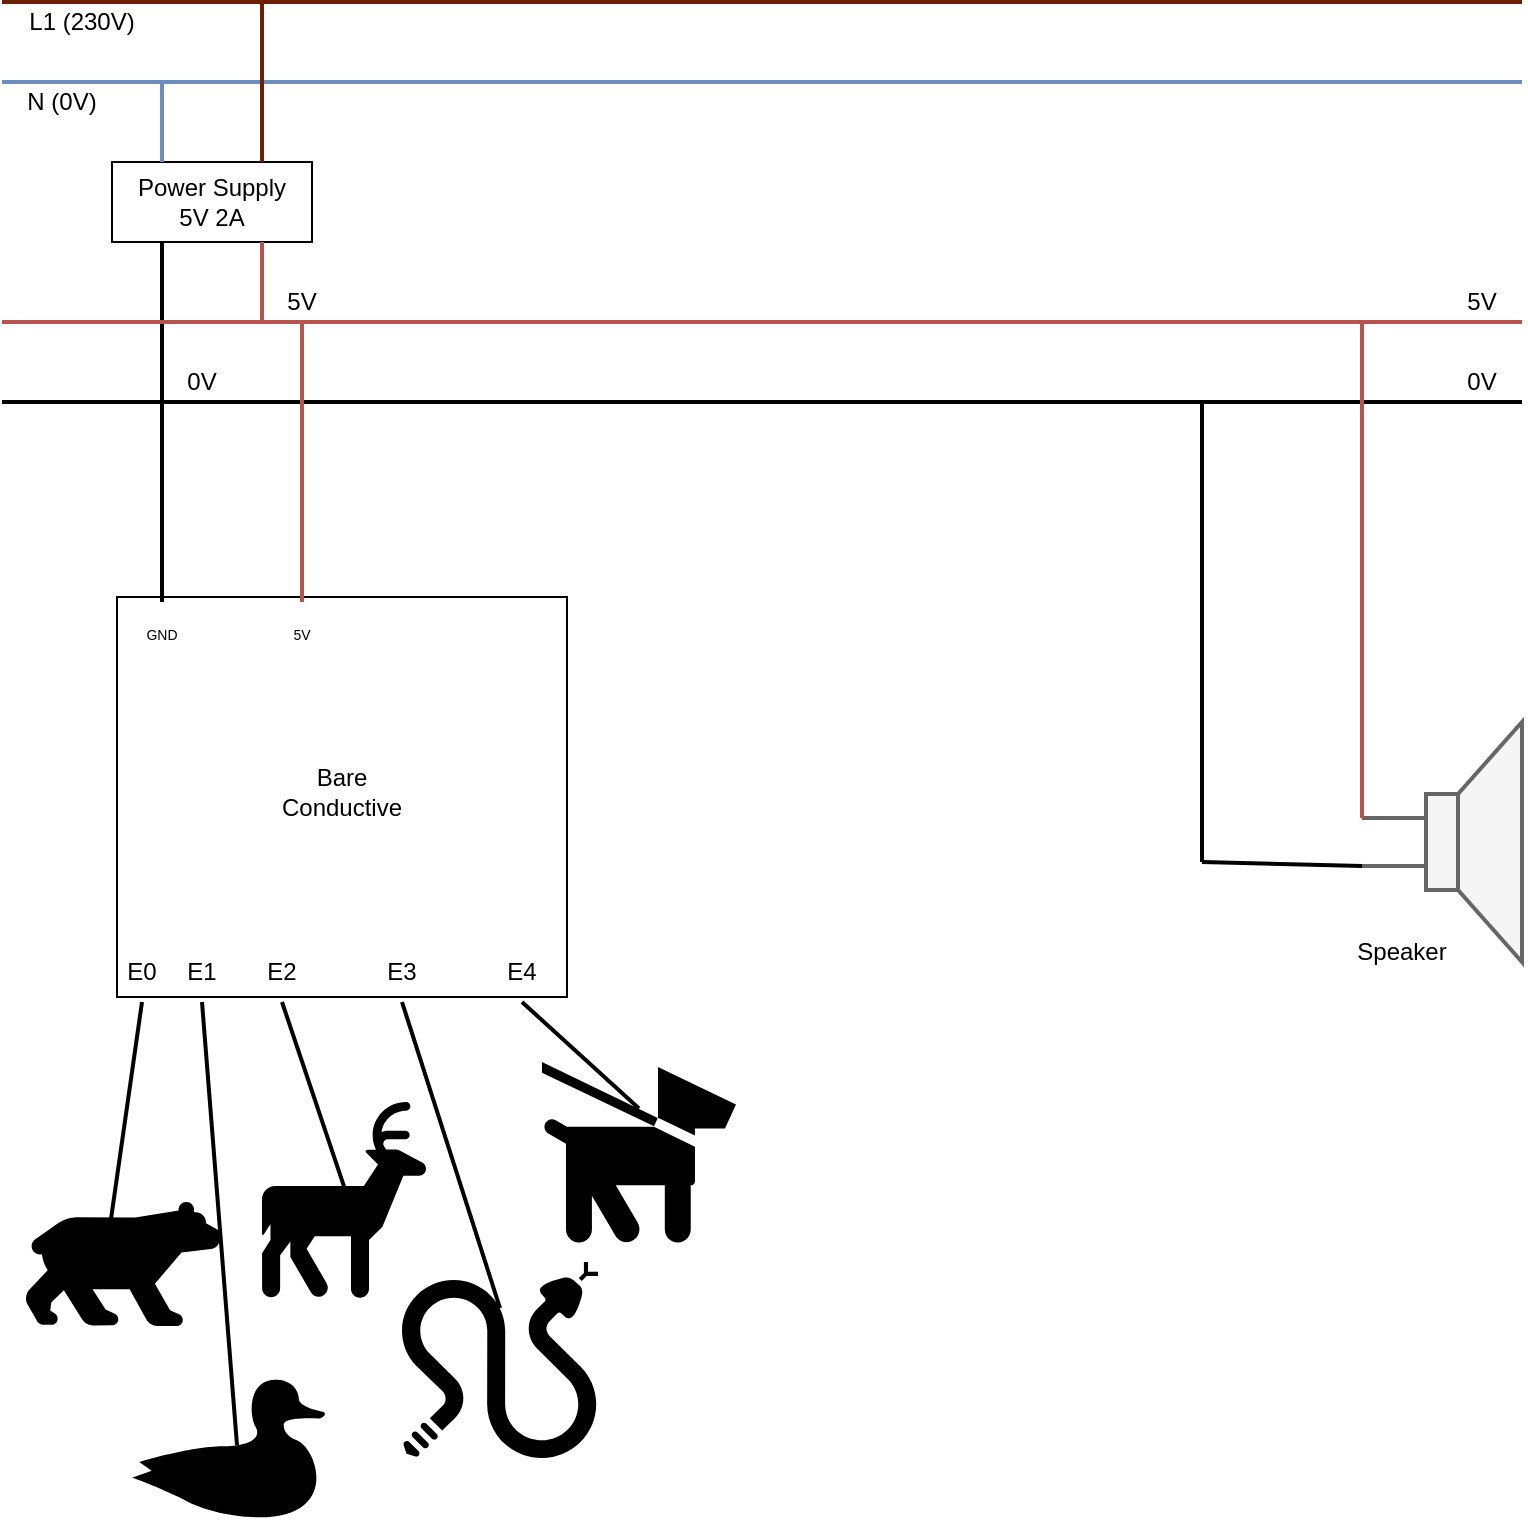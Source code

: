 <mxfile version="23.1.5" type="device">
  <diagram name="V2" id="xazSntdLqJKF5WuCdxwc">
    <mxGraphModel dx="1222" dy="697" grid="1" gridSize="10" guides="1" tooltips="1" connect="1" arrows="1" fold="1" page="1" pageScale="1" pageWidth="850" pageHeight="1100" math="0" shadow="0">
      <root>
        <mxCell id="hVDaip0IasZPoEA9I7b5-0" />
        <mxCell id="hVDaip0IasZPoEA9I7b5-1" parent="hVDaip0IasZPoEA9I7b5-0" />
        <mxCell id="hVDaip0IasZPoEA9I7b5-3" value="" style="endArrow=none;html=1;rounded=0;strokeWidth=2;fillColor=#a0522d;strokeColor=#6D1F00;" parent="hVDaip0IasZPoEA9I7b5-1" edge="1">
          <mxGeometry width="50" height="50" relative="1" as="geometry">
            <mxPoint x="40" y="40" as="sourcePoint" />
            <mxPoint x="800" y="40" as="targetPoint" />
          </mxGeometry>
        </mxCell>
        <mxCell id="hVDaip0IasZPoEA9I7b5-4" value="" style="endArrow=none;html=1;rounded=0;strokeWidth=2;fillColor=#dae8fc;strokeColor=#6c8ebf;" parent="hVDaip0IasZPoEA9I7b5-1" edge="1">
          <mxGeometry width="50" height="50" relative="1" as="geometry">
            <mxPoint x="40" y="80" as="sourcePoint" />
            <mxPoint x="800" y="80" as="targetPoint" />
          </mxGeometry>
        </mxCell>
        <mxCell id="hVDaip0IasZPoEA9I7b5-5" value="L1 (230V)" style="text;html=1;strokeColor=none;fillColor=none;align=center;verticalAlign=middle;whiteSpace=wrap;rounded=0;" parent="hVDaip0IasZPoEA9I7b5-1" vertex="1">
          <mxGeometry x="40" y="40" width="80" height="20" as="geometry" />
        </mxCell>
        <mxCell id="hVDaip0IasZPoEA9I7b5-6" value="N (0V)" style="text;html=1;strokeColor=none;fillColor=none;align=center;verticalAlign=middle;whiteSpace=wrap;rounded=0;" parent="hVDaip0IasZPoEA9I7b5-1" vertex="1">
          <mxGeometry x="40" y="80" width="60" height="20" as="geometry" />
        </mxCell>
        <mxCell id="hVDaip0IasZPoEA9I7b5-7" value="Power Supply&lt;br&gt;5V 2A" style="rounded=0;whiteSpace=wrap;html=1;" parent="hVDaip0IasZPoEA9I7b5-1" vertex="1">
          <mxGeometry x="95" y="120" width="100" height="40" as="geometry" />
        </mxCell>
        <mxCell id="hVDaip0IasZPoEA9I7b5-8" value="" style="endArrow=none;html=1;rounded=0;exitX=0.25;exitY=0;exitDx=0;exitDy=0;strokeWidth=2;fillColor=#dae8fc;strokeColor=#6c8ebf;" parent="hVDaip0IasZPoEA9I7b5-1" source="hVDaip0IasZPoEA9I7b5-7" edge="1">
          <mxGeometry width="50" height="50" relative="1" as="geometry">
            <mxPoint x="50" y="310" as="sourcePoint" />
            <mxPoint x="120" y="80" as="targetPoint" />
          </mxGeometry>
        </mxCell>
        <mxCell id="hVDaip0IasZPoEA9I7b5-9" value="" style="endArrow=none;html=1;rounded=0;exitX=0.75;exitY=0;exitDx=0;exitDy=0;strokeWidth=2;fillColor=#a0522d;strokeColor=#6D1F00;" parent="hVDaip0IasZPoEA9I7b5-1" source="hVDaip0IasZPoEA9I7b5-7" edge="1">
          <mxGeometry width="50" height="50" relative="1" as="geometry">
            <mxPoint x="175" y="90" as="sourcePoint" />
            <mxPoint x="170" y="40" as="targetPoint" />
          </mxGeometry>
        </mxCell>
        <mxCell id="hVDaip0IasZPoEA9I7b5-10" value="" style="endArrow=none;html=1;rounded=0;entryX=0.25;entryY=1;entryDx=0;entryDy=0;strokeWidth=2;" parent="hVDaip0IasZPoEA9I7b5-1" target="hVDaip0IasZPoEA9I7b5-7" edge="1">
          <mxGeometry width="50" height="50" relative="1" as="geometry">
            <mxPoint x="800" y="240" as="sourcePoint" />
            <mxPoint x="150" y="220" as="targetPoint" />
            <Array as="points">
              <mxPoint x="120" y="240" />
            </Array>
          </mxGeometry>
        </mxCell>
        <mxCell id="hVDaip0IasZPoEA9I7b5-11" value="" style="endArrow=none;html=1;rounded=0;entryX=0.75;entryY=1;entryDx=0;entryDy=0;strokeWidth=2;fillColor=#f8cecc;strokeColor=#b85450;" parent="hVDaip0IasZPoEA9I7b5-1" target="hVDaip0IasZPoEA9I7b5-7" edge="1">
          <mxGeometry width="50" height="50" relative="1" as="geometry">
            <mxPoint x="800" y="200" as="sourcePoint" />
            <mxPoint x="180" y="220" as="targetPoint" />
            <Array as="points">
              <mxPoint x="170" y="200" />
            </Array>
          </mxGeometry>
        </mxCell>
        <mxCell id="hVDaip0IasZPoEA9I7b5-12" value="5V" style="text;html=1;strokeColor=none;fillColor=none;align=center;verticalAlign=middle;whiteSpace=wrap;rounded=0;" parent="hVDaip0IasZPoEA9I7b5-1" vertex="1">
          <mxGeometry x="170" y="180" width="40" height="20" as="geometry" />
        </mxCell>
        <mxCell id="hVDaip0IasZPoEA9I7b5-13" value="0V" style="text;html=1;strokeColor=none;fillColor=none;align=center;verticalAlign=middle;whiteSpace=wrap;rounded=0;" parent="hVDaip0IasZPoEA9I7b5-1" vertex="1">
          <mxGeometry x="120" y="220" width="40" height="20" as="geometry" />
        </mxCell>
        <mxCell id="hVDaip0IasZPoEA9I7b5-15" value="" style="endArrow=none;html=1;rounded=0;strokeWidth=2;" parent="hVDaip0IasZPoEA9I7b5-1" edge="1">
          <mxGeometry width="50" height="50" relative="1" as="geometry">
            <mxPoint x="730" y="240" as="sourcePoint" />
            <mxPoint x="730" y="240" as="targetPoint" />
          </mxGeometry>
        </mxCell>
        <mxCell id="hVDaip0IasZPoEA9I7b5-18" value="" style="endArrow=none;html=1;rounded=0;strokeWidth=2;" parent="hVDaip0IasZPoEA9I7b5-1" edge="1">
          <mxGeometry width="50" height="50" relative="1" as="geometry">
            <mxPoint x="40" y="240" as="sourcePoint" />
            <mxPoint x="120" y="240" as="targetPoint" />
          </mxGeometry>
        </mxCell>
        <mxCell id="hVDaip0IasZPoEA9I7b5-19" value="" style="endArrow=none;html=1;rounded=0;fillColor=#f8cecc;strokeColor=#b85450;strokeWidth=2;" parent="hVDaip0IasZPoEA9I7b5-1" edge="1">
          <mxGeometry width="50" height="50" relative="1" as="geometry">
            <mxPoint x="40" y="200" as="sourcePoint" />
            <mxPoint x="170" y="200" as="targetPoint" />
          </mxGeometry>
        </mxCell>
        <mxCell id="hVDaip0IasZPoEA9I7b5-21" value="" style="endArrow=none;html=1;rounded=0;strokeWidth=2;" parent="hVDaip0IasZPoEA9I7b5-1" edge="1">
          <mxGeometry width="50" height="50" relative="1" as="geometry">
            <mxPoint x="120" y="280" as="sourcePoint" />
            <mxPoint x="120" y="240" as="targetPoint" />
          </mxGeometry>
        </mxCell>
        <mxCell id="hVDaip0IasZPoEA9I7b5-22" value="" style="endArrow=none;html=1;rounded=0;strokeWidth=2;fillColor=#f8cecc;strokeColor=#b85450;" parent="hVDaip0IasZPoEA9I7b5-1" edge="1">
          <mxGeometry width="50" height="50" relative="1" as="geometry">
            <mxPoint x="190" y="280" as="sourcePoint" />
            <mxPoint x="190" y="200" as="targetPoint" />
          </mxGeometry>
        </mxCell>
        <mxCell id="hVDaip0IasZPoEA9I7b5-26" value="" style="pointerEvents=1;verticalLabelPosition=bottom;shadow=0;dashed=0;align=center;html=1;verticalAlign=top;shape=mxgraph.electrical.electro-mechanical.loudspeaker;fillColor=#f5f5f5;fontColor=#333333;strokeColor=#666666;strokeWidth=2;" parent="hVDaip0IasZPoEA9I7b5-1" vertex="1">
          <mxGeometry x="720" y="400" width="80" height="120" as="geometry" />
        </mxCell>
        <mxCell id="YzSw_B4QZBqDwRmD1GTX-1" value="Speaker" style="rounded=0;whiteSpace=wrap;html=1;fillColor=none;strokeColor=none;" parent="hVDaip0IasZPoEA9I7b5-1" vertex="1">
          <mxGeometry x="710" y="500" width="60" height="30" as="geometry" />
        </mxCell>
        <mxCell id="YzSw_B4QZBqDwRmD1GTX-10" value="5V" style="text;html=1;strokeColor=none;fillColor=none;align=center;verticalAlign=middle;whiteSpace=wrap;rounded=0;" parent="hVDaip0IasZPoEA9I7b5-1" vertex="1">
          <mxGeometry x="760" y="180" width="40" height="20" as="geometry" />
        </mxCell>
        <mxCell id="YzSw_B4QZBqDwRmD1GTX-11" value="0V" style="text;html=1;strokeColor=none;fillColor=none;align=center;verticalAlign=middle;whiteSpace=wrap;rounded=0;" parent="hVDaip0IasZPoEA9I7b5-1" vertex="1">
          <mxGeometry x="760" y="220" width="40" height="20" as="geometry" />
        </mxCell>
        <mxCell id="Npy4qoXU-be4u3-dqfKq-2" value="" style="endArrow=none;html=1;rounded=0;exitX=0;exitY=0.6;exitDx=0;exitDy=0;exitPerimeter=0;strokeWidth=2;" edge="1" parent="hVDaip0IasZPoEA9I7b5-1" source="hVDaip0IasZPoEA9I7b5-26">
          <mxGeometry width="50" height="50" relative="1" as="geometry">
            <mxPoint x="410" y="490" as="sourcePoint" />
            <mxPoint x="640" y="470" as="targetPoint" />
          </mxGeometry>
        </mxCell>
        <mxCell id="Npy4qoXU-be4u3-dqfKq-3" value="" style="endArrow=none;html=1;rounded=0;strokeWidth=2;" edge="1" parent="hVDaip0IasZPoEA9I7b5-1">
          <mxGeometry width="50" height="50" relative="1" as="geometry">
            <mxPoint x="640" y="470" as="sourcePoint" />
            <mxPoint x="640" y="240" as="targetPoint" />
          </mxGeometry>
        </mxCell>
        <mxCell id="Npy4qoXU-be4u3-dqfKq-4" value="" style="endArrow=none;html=1;rounded=0;fillColor=#f8cecc;strokeColor=#b85450;exitX=0;exitY=0.4;exitDx=0;exitDy=0;exitPerimeter=0;strokeWidth=2;" edge="1" parent="hVDaip0IasZPoEA9I7b5-1" source="hVDaip0IasZPoEA9I7b5-26">
          <mxGeometry width="50" height="50" relative="1" as="geometry">
            <mxPoint x="410" y="490" as="sourcePoint" />
            <mxPoint x="720" y="200" as="targetPoint" />
          </mxGeometry>
        </mxCell>
        <mxCell id="Npy4qoXU-be4u3-dqfKq-6" value="" style="rounded=0;whiteSpace=wrap;html=1;rotation=90;" vertex="1" parent="hVDaip0IasZPoEA9I7b5-1">
          <mxGeometry x="110" y="325" width="200" height="225" as="geometry" />
        </mxCell>
        <mxCell id="Npy4qoXU-be4u3-dqfKq-7" value="Bare Conductive" style="text;html=1;align=center;verticalAlign=middle;whiteSpace=wrap;rounded=0;" vertex="1" parent="hVDaip0IasZPoEA9I7b5-1">
          <mxGeometry x="180" y="420" width="60" height="30" as="geometry" />
        </mxCell>
        <mxCell id="Npy4qoXU-be4u3-dqfKq-8" value="&lt;font style=&quot;font-size: 7px;&quot;&gt;5V&lt;/font&gt;" style="text;html=1;align=center;verticalAlign=middle;whiteSpace=wrap;rounded=0;" vertex="1" parent="hVDaip0IasZPoEA9I7b5-1">
          <mxGeometry x="160" y="340" width="60" height="30" as="geometry" />
        </mxCell>
        <mxCell id="Npy4qoXU-be4u3-dqfKq-9" value="&lt;font style=&quot;font-size: 7px;&quot;&gt;GND&lt;/font&gt;" style="text;html=1;align=center;verticalAlign=middle;whiteSpace=wrap;rounded=0;" vertex="1" parent="hVDaip0IasZPoEA9I7b5-1">
          <mxGeometry x="90" y="340" width="60" height="30" as="geometry" />
        </mxCell>
        <mxCell id="Npy4qoXU-be4u3-dqfKq-10" value="" style="endArrow=none;html=1;rounded=0;strokeWidth=2;" edge="1" parent="hVDaip0IasZPoEA9I7b5-1" target="Npy4qoXU-be4u3-dqfKq-9">
          <mxGeometry width="50" height="50" relative="1" as="geometry">
            <mxPoint x="120" y="280" as="sourcePoint" />
            <mxPoint x="240" y="280" as="targetPoint" />
          </mxGeometry>
        </mxCell>
        <mxCell id="Npy4qoXU-be4u3-dqfKq-11" value="" style="endArrow=none;html=1;rounded=0;fillColor=#f8cecc;strokeColor=#b85450;exitX=0.5;exitY=0;exitDx=0;exitDy=0;strokeWidth=2;" edge="1" parent="hVDaip0IasZPoEA9I7b5-1" source="Npy4qoXU-be4u3-dqfKq-8">
          <mxGeometry width="50" height="50" relative="1" as="geometry">
            <mxPoint x="190" y="330" as="sourcePoint" />
            <mxPoint x="190" y="280" as="targetPoint" />
          </mxGeometry>
        </mxCell>
        <mxCell id="Npy4qoXU-be4u3-dqfKq-13" value="E0" style="text;html=1;align=center;verticalAlign=middle;whiteSpace=wrap;rounded=0;" vertex="1" parent="hVDaip0IasZPoEA9I7b5-1">
          <mxGeometry x="80" y="510" width="60" height="30" as="geometry" />
        </mxCell>
        <mxCell id="Npy4qoXU-be4u3-dqfKq-14" value="E1" style="text;html=1;align=center;verticalAlign=middle;whiteSpace=wrap;rounded=0;" vertex="1" parent="hVDaip0IasZPoEA9I7b5-1">
          <mxGeometry x="110" y="510" width="60" height="30" as="geometry" />
        </mxCell>
        <mxCell id="Npy4qoXU-be4u3-dqfKq-15" value="E2" style="text;html=1;align=center;verticalAlign=middle;whiteSpace=wrap;rounded=0;" vertex="1" parent="hVDaip0IasZPoEA9I7b5-1">
          <mxGeometry x="150" y="510" width="60" height="30" as="geometry" />
        </mxCell>
        <mxCell id="Npy4qoXU-be4u3-dqfKq-16" value="E3" style="text;html=1;align=center;verticalAlign=middle;whiteSpace=wrap;rounded=0;" vertex="1" parent="hVDaip0IasZPoEA9I7b5-1">
          <mxGeometry x="210" y="510" width="60" height="30" as="geometry" />
        </mxCell>
        <mxCell id="Npy4qoXU-be4u3-dqfKq-17" value="E4" style="text;html=1;align=center;verticalAlign=middle;whiteSpace=wrap;rounded=0;" vertex="1" parent="hVDaip0IasZPoEA9I7b5-1">
          <mxGeometry x="270" y="510" width="60" height="30" as="geometry" />
        </mxCell>
        <mxCell id="Npy4qoXU-be4u3-dqfKq-19" value="" style="shape=mxgraph.signs.animals.bear_1;html=1;pointerEvents=1;fillColor=#000000;strokeColor=none;verticalLabelPosition=bottom;verticalAlign=top;align=center;sketch=0;" vertex="1" parent="hVDaip0IasZPoEA9I7b5-1">
          <mxGeometry x="52" y="640" width="98" height="62" as="geometry" />
        </mxCell>
        <mxCell id="Npy4qoXU-be4u3-dqfKq-22" value="" style="shape=mxgraph.signs.animals.deer_1;html=1;pointerEvents=1;fillColor=#000000;strokeColor=none;verticalLabelPosition=bottom;verticalAlign=top;align=center;sketch=0;" vertex="1" parent="hVDaip0IasZPoEA9I7b5-1">
          <mxGeometry x="170" y="590" width="82" height="98" as="geometry" />
        </mxCell>
        <mxCell id="Npy4qoXU-be4u3-dqfKq-23" value="" style="shape=mxgraph.signs.animals.dog_on_leash;html=1;pointerEvents=1;fillColor=#000000;strokeColor=none;verticalLabelPosition=bottom;verticalAlign=top;align=center;sketch=0;" vertex="1" parent="hVDaip0IasZPoEA9I7b5-1">
          <mxGeometry x="310" y="570" width="97" height="91" as="geometry" />
        </mxCell>
        <mxCell id="Npy4qoXU-be4u3-dqfKq-24" value="" style="shape=mxgraph.signs.animals.duck;html=1;pointerEvents=1;fillColor=#000000;strokeColor=none;verticalLabelPosition=bottom;verticalAlign=top;align=center;sketch=0;" vertex="1" parent="hVDaip0IasZPoEA9I7b5-1">
          <mxGeometry x="105" y="728" width="105" height="73" as="geometry" />
        </mxCell>
        <mxCell id="Npy4qoXU-be4u3-dqfKq-25" value="" style="shape=mxgraph.signs.animals.snake;html=1;pointerEvents=1;fillColor=#000000;strokeColor=none;verticalLabelPosition=bottom;verticalAlign=top;align=center;sketch=0;" vertex="1" parent="hVDaip0IasZPoEA9I7b5-1">
          <mxGeometry x="240" y="670" width="98" height="98" as="geometry" />
        </mxCell>
        <mxCell id="Npy4qoXU-be4u3-dqfKq-26" value="" style="endArrow=none;html=1;rounded=0;strokeWidth=2;" edge="1" parent="hVDaip0IasZPoEA9I7b5-1">
          <mxGeometry width="50" height="50" relative="1" as="geometry">
            <mxPoint x="90" y="680" as="sourcePoint" />
            <mxPoint x="110" y="540" as="targetPoint" />
          </mxGeometry>
        </mxCell>
        <mxCell id="Npy4qoXU-be4u3-dqfKq-27" value="" style="endArrow=none;html=1;rounded=0;entryX=0.5;entryY=1;entryDx=0;entryDy=0;exitX=0.5;exitY=0.46;exitDx=0;exitDy=0;exitPerimeter=0;strokeWidth=2;" edge="1" parent="hVDaip0IasZPoEA9I7b5-1" source="Npy4qoXU-be4u3-dqfKq-24" target="Npy4qoXU-be4u3-dqfKq-14">
          <mxGeometry width="50" height="50" relative="1" as="geometry">
            <mxPoint x="190" y="730" as="sourcePoint" />
            <mxPoint x="240" y="680" as="targetPoint" />
          </mxGeometry>
        </mxCell>
        <mxCell id="Npy4qoXU-be4u3-dqfKq-28" value="" style="endArrow=none;html=1;rounded=0;exitX=0.5;exitY=0.43;exitDx=0;exitDy=0;exitPerimeter=0;strokeWidth=2;" edge="1" parent="hVDaip0IasZPoEA9I7b5-1" source="Npy4qoXU-be4u3-dqfKq-22">
          <mxGeometry width="50" height="50" relative="1" as="geometry">
            <mxPoint x="160" y="680" as="sourcePoint" />
            <mxPoint x="180" y="540" as="targetPoint" />
          </mxGeometry>
        </mxCell>
        <mxCell id="Npy4qoXU-be4u3-dqfKq-30" value="" style="endArrow=none;html=1;rounded=0;entryX=0.5;entryY=1;entryDx=0;entryDy=0;exitX=0.5;exitY=0.235;exitDx=0;exitDy=0;exitPerimeter=0;strokeWidth=2;" edge="1" parent="hVDaip0IasZPoEA9I7b5-1" source="Npy4qoXU-be4u3-dqfKq-25" target="Npy4qoXU-be4u3-dqfKq-16">
          <mxGeometry width="50" height="50" relative="1" as="geometry">
            <mxPoint x="290" y="640" as="sourcePoint" />
            <mxPoint x="340" y="590" as="targetPoint" />
          </mxGeometry>
        </mxCell>
        <mxCell id="Npy4qoXU-be4u3-dqfKq-32" value="" style="endArrow=none;html=1;rounded=0;entryX=0.5;entryY=1;entryDx=0;entryDy=0;exitX=0.5;exitY=0.255;exitDx=0;exitDy=0;exitPerimeter=0;strokeWidth=2;" edge="1" parent="hVDaip0IasZPoEA9I7b5-1" source="Npy4qoXU-be4u3-dqfKq-23" target="Npy4qoXU-be4u3-dqfKq-17">
          <mxGeometry width="50" height="50" relative="1" as="geometry">
            <mxPoint x="170" y="610" as="sourcePoint" />
            <mxPoint x="220" y="560" as="targetPoint" />
          </mxGeometry>
        </mxCell>
      </root>
    </mxGraphModel>
  </diagram>
</mxfile>
